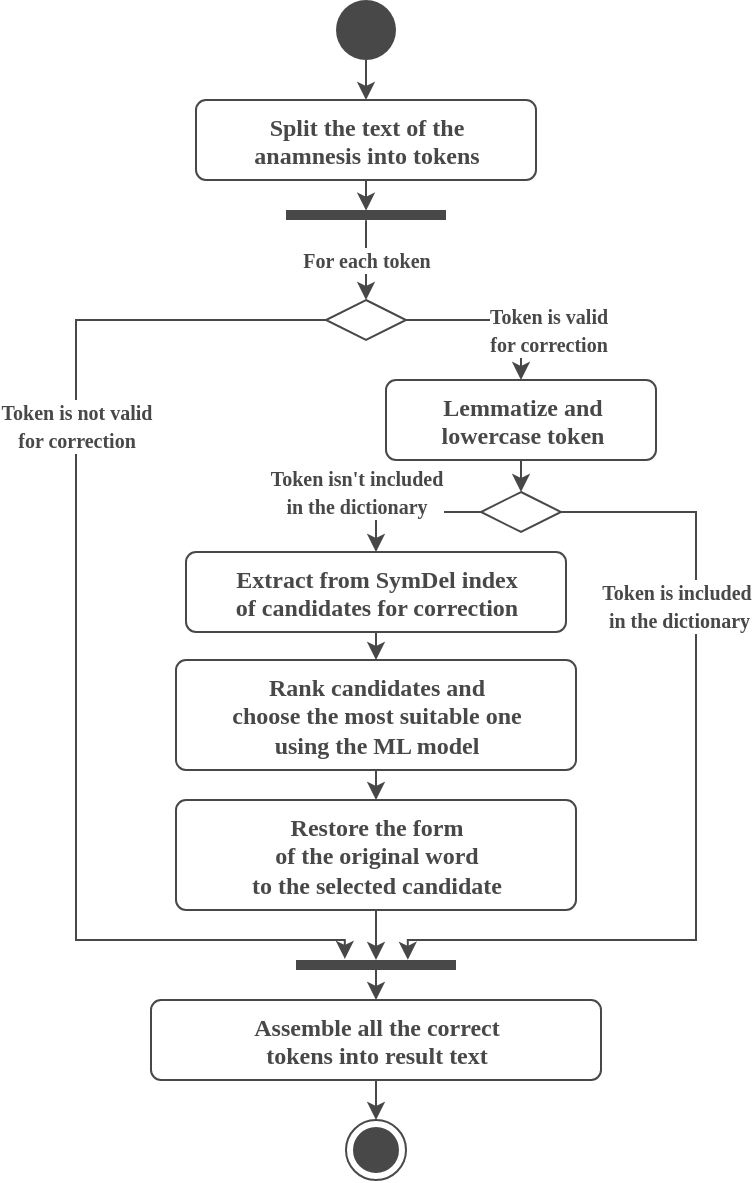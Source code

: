 <mxfile version="21.1.6" type="device">
  <diagram id="61VdjfadAhDr90nPG6A9" name="Page-1">
    <mxGraphModel dx="1501" dy="379" grid="1" gridSize="10" guides="1" tooltips="1" connect="1" arrows="1" fold="1" page="1" pageScale="1" pageWidth="827" pageHeight="1169" math="0" shadow="0">
      <root>
        <mxCell id="0" />
        <mxCell id="1" parent="0" />
        <mxCell id="WbfAhR3PzNlKg7V9zck_-1" style="edgeStyle=orthogonalEdgeStyle;rounded=0;orthogonalLoop=1;jettySize=auto;html=1;exitX=0.5;exitY=1;exitDx=0;exitDy=0;entryX=0.5;entryY=0;entryDx=0;entryDy=0;strokeColor=#484848;" parent="1" source="WbfAhR3PzNlKg7V9zck_-2" target="WbfAhR3PzNlKg7V9zck_-8" edge="1">
          <mxGeometry relative="1" as="geometry">
            <Array as="points">
              <mxPoint x="135" y="100" />
            </Array>
            <mxPoint x="220" y="264" as="targetPoint" />
          </mxGeometry>
        </mxCell>
        <mxCell id="WbfAhR3PzNlKg7V9zck_-2" value="" style="ellipse;fillColor=#484848;strokeColor=none;" parent="1" vertex="1">
          <mxGeometry x="120" y="90" width="30" height="30" as="geometry" />
        </mxCell>
        <mxCell id="WbfAhR3PzNlKg7V9zck_-8" value="&lt;font color=&quot;#484848&quot;&gt;&lt;b&gt;Split the text of the &lt;br&gt;anamnesis into tokens&lt;/b&gt;&lt;/font&gt;" style="html=1;align=center;verticalAlign=top;rounded=1;absoluteArcSize=1;arcSize=10;dashed=0;fillColor=#FFFFFF;strokeColor=#484848;fontFamily=Montserrat Semibold;" parent="1" vertex="1">
          <mxGeometry x="50" y="140" width="170" height="40" as="geometry" />
        </mxCell>
        <mxCell id="WbfAhR3PzNlKg7V9zck_-51" value="&lt;b style=&quot;color: rgb(72 , 72 , 72) ; font-family: &amp;#34;montserrat&amp;#34; ; font-size: x-small ; font-style: normal ; letter-spacing: normal ; text-align: center ; text-indent: 0px ; text-transform: none ; word-spacing: 0px&quot;&gt;For each token&lt;/b&gt;" style="edgeStyle=orthogonalEdgeStyle;rounded=0;orthogonalLoop=1;jettySize=auto;html=1;strokeColor=#484848;exitX=1.031;exitY=0.5;exitDx=0;exitDy=0;exitPerimeter=0;fontFamily=Montserrat Semibold;entryX=0.5;entryY=0;entryDx=0;entryDy=0;" parent="1" source="D_i69omSW4-4UMKgqZ6J-21" target="6UbJSReIe_Cn7X1c4ERg-2" edge="1">
          <mxGeometry x="-0.004" relative="1" as="geometry">
            <mxPoint x="135" y="210" as="sourcePoint" />
            <mxPoint x="150" y="180" as="targetPoint" />
            <Array as="points" />
            <mxPoint as="offset" />
          </mxGeometry>
        </mxCell>
        <mxCell id="D_i69omSW4-4UMKgqZ6J-5" value="" style="rhombus;strokeColor=#484848;fillColor=#FFFFFF;aspect=fixed;direction=north;rotation=90;fontFamily=Montserrat Semibold;" parent="1" vertex="1">
          <mxGeometry x="202.5" y="326" width="20" height="40" as="geometry" />
        </mxCell>
        <mxCell id="D_i69omSW4-4UMKgqZ6J-7" value="&lt;b style=&quot;border-color: var(--border-color); color: rgb(72, 72, 72); font-family: montserrat; font-size: x-small;&quot;&gt;Token isn&#39;t included&lt;br style=&quot;border-color: var(--border-color);&quot;&gt;in the dictionary&lt;/b&gt;&lt;font color=&quot;#484848&quot; face=&quot;montserrat&quot; size=&quot;1&quot;&gt;&lt;b&gt;&lt;br&gt;&lt;/b&gt;&lt;/font&gt;" style="edgeStyle=orthogonalEdgeStyle;rounded=0;orthogonalLoop=1;jettySize=auto;html=1;strokeColor=#484848;exitX=0;exitY=0.5;exitDx=0;exitDy=0;entryX=0.5;entryY=0;entryDx=0;entryDy=0;fontFamily=Montserrat Semibold;" parent="1" source="D_i69omSW4-4UMKgqZ6J-5" target="D_i69omSW4-4UMKgqZ6J-9" edge="1">
          <mxGeometry x="0.448" y="-14" relative="1" as="geometry">
            <mxPoint x="145" y="450" as="sourcePoint" />
            <mxPoint x="210" y="480" as="targetPoint" />
            <Array as="points">
              <mxPoint x="140" y="346" />
            </Array>
            <mxPoint x="4" y="-10" as="offset" />
          </mxGeometry>
        </mxCell>
        <mxCell id="D_i69omSW4-4UMKgqZ6J-8" value="&lt;b style=&quot;border-color: var(--border-color); color: rgb(72, 72, 72); font-family: montserrat; font-size: x-small;&quot;&gt;Token is included&lt;br&gt;&amp;nbsp;in the dictionary&lt;/b&gt;" style="edgeStyle=orthogonalEdgeStyle;rounded=0;orthogonalLoop=1;jettySize=auto;html=1;strokeColor=#484848;exitX=1;exitY=0.5;exitDx=0;exitDy=0;entryX=-0.016;entryY=0.301;entryDx=0;entryDy=0;entryPerimeter=0;fontFamily=Montserrat Semibold;" parent="1" source="D_i69omSW4-4UMKgqZ6J-5" target="D_i69omSW4-4UMKgqZ6J-22" edge="1">
          <mxGeometry x="-0.48" y="-10" relative="1" as="geometry">
            <mxPoint x="165" y="490" as="sourcePoint" />
            <mxPoint x="80" y="510" as="targetPoint" />
            <Array as="points">
              <mxPoint x="300" y="346" />
              <mxPoint x="300" y="560" />
              <mxPoint x="156" y="560" />
            </Array>
            <mxPoint y="1" as="offset" />
          </mxGeometry>
        </mxCell>
        <mxCell id="D_i69omSW4-4UMKgqZ6J-9" value="&lt;font color=&quot;#484848&quot;&gt;&lt;b&gt;Extract from SymDel index &lt;br&gt;of candidates for correction&lt;/b&gt;&lt;/font&gt;" style="html=1;align=center;verticalAlign=top;rounded=1;absoluteArcSize=1;arcSize=10;dashed=0;fillColor=#FFFFFF;strokeColor=#484848;fontFamily=Montserrat Semibold;" parent="1" vertex="1">
          <mxGeometry x="45" y="366" width="190" height="40" as="geometry" />
        </mxCell>
        <mxCell id="D_i69omSW4-4UMKgqZ6J-10" value="&lt;font data-font-src=&quot;https://fonts.googleapis.com/css?family=Montserrat+Medium&quot; color=&quot;#484848&quot;&gt;&lt;b style=&quot;&quot;&gt;Rank candidates and &lt;br&gt;choose the most suitable one &lt;br&gt;using the ML model&lt;/b&gt;&lt;/font&gt;" style="html=1;align=center;verticalAlign=top;rounded=1;absoluteArcSize=1;arcSize=10;dashed=0;fillColor=#FFFFFF;strokeColor=#484848;fontFamily=Montserrat Semibold;" parent="1" vertex="1">
          <mxGeometry x="40" y="420" width="200" height="55" as="geometry" />
        </mxCell>
        <mxCell id="D_i69omSW4-4UMKgqZ6J-12" value="" style="edgeStyle=orthogonalEdgeStyle;rounded=0;orthogonalLoop=1;jettySize=auto;html=1;strokeColor=#484848;exitX=0.5;exitY=1;exitDx=0;exitDy=0;entryX=0.5;entryY=0;entryDx=0;entryDy=0;fontFamily=Montserrat Semibold;" parent="1" source="D_i69omSW4-4UMKgqZ6J-9" target="D_i69omSW4-4UMKgqZ6J-10" edge="1">
          <mxGeometry x="-0.111" relative="1" as="geometry">
            <mxPoint x="165" y="490" as="sourcePoint" />
            <mxPoint x="220" y="533.5" as="targetPoint" />
            <Array as="points" />
            <mxPoint as="offset" />
          </mxGeometry>
        </mxCell>
        <mxCell id="D_i69omSW4-4UMKgqZ6J-13" value="&lt;font color=&quot;#484848&quot;&gt;&lt;b&gt;Assemble all the correct &lt;br&gt;tokens into result text&lt;/b&gt;&lt;/font&gt;" style="html=1;align=center;verticalAlign=top;rounded=1;absoluteArcSize=1;arcSize=10;dashed=0;fillColor=#FFFFFF;strokeColor=#484848;fontFamily=Montserrat Semibold;" parent="1" vertex="1">
          <mxGeometry x="27.5" y="590" width="225" height="40" as="geometry" />
        </mxCell>
        <mxCell id="D_i69omSW4-4UMKgqZ6J-14" value="" style="edgeStyle=orthogonalEdgeStyle;rounded=0;orthogonalLoop=1;jettySize=auto;html=1;strokeColor=#484848;exitX=0.5;exitY=1;exitDx=0;exitDy=0;entryX=0.5;entryY=0;entryDx=0;entryDy=0;fontFamily=Montserrat Semibold;" parent="1" source="D_i69omSW4-4UMKgqZ6J-10" target="MCWaE5imQgjutoMna1Ku-1" edge="1">
          <mxGeometry x="-0.111" relative="1" as="geometry">
            <mxPoint x="220" y="565" as="sourcePoint" />
            <mxPoint x="170" y="670" as="targetPoint" />
            <Array as="points">
              <mxPoint x="140" y="480" />
              <mxPoint x="140" y="480" />
            </Array>
            <mxPoint as="offset" />
          </mxGeometry>
        </mxCell>
        <mxCell id="D_i69omSW4-4UMKgqZ6J-15" value="" style="ellipse;html=1;shape=endState;fillColor=#484848;strokeColor=#484848;fontFamily=Montserrat Semibold;" parent="1" vertex="1">
          <mxGeometry x="125" y="650" width="30" height="30" as="geometry" />
        </mxCell>
        <mxCell id="D_i69omSW4-4UMKgqZ6J-16" value="" style="edgeStyle=orthogonalEdgeStyle;rounded=0;orthogonalLoop=1;jettySize=auto;html=1;strokeColor=#484848;exitX=0.5;exitY=1;exitDx=0;exitDy=0;entryX=0.5;entryY=0;entryDx=0;entryDy=0;fontFamily=Montserrat Semibold;" parent="1" source="D_i69omSW4-4UMKgqZ6J-13" target="D_i69omSW4-4UMKgqZ6J-15" edge="1">
          <mxGeometry x="-0.111" relative="1" as="geometry">
            <mxPoint x="215" y="590" as="sourcePoint" />
            <mxPoint x="215" y="640" as="targetPoint" />
            <Array as="points" />
            <mxPoint as="offset" />
          </mxGeometry>
        </mxCell>
        <mxCell id="D_i69omSW4-4UMKgqZ6J-20" value="" style="edgeStyle=orthogonalEdgeStyle;rounded=0;orthogonalLoop=1;jettySize=auto;html=1;strokeColor=#484848;exitX=0.5;exitY=1;exitDx=0;exitDy=0;entryX=0.063;entryY=0.5;entryDx=0;entryDy=0;entryPerimeter=0;fontFamily=Montserrat Semibold;" parent="1" source="WbfAhR3PzNlKg7V9zck_-8" target="D_i69omSW4-4UMKgqZ6J-21" edge="1">
          <mxGeometry x="-0.111" relative="1" as="geometry">
            <mxPoint x="180" y="240" as="sourcePoint" />
            <mxPoint x="135" y="200" as="targetPoint" />
            <Array as="points" />
            <mxPoint as="offset" />
          </mxGeometry>
        </mxCell>
        <mxCell id="D_i69omSW4-4UMKgqZ6J-21" value="" style="html=1;points=[];perimeter=orthogonalPerimeter;strokeColor=none;fillColor=#484848;direction=south;fontFamily=Montserrat Semibold;" parent="1" vertex="1">
          <mxGeometry x="95" y="195" width="80" height="5" as="geometry" />
        </mxCell>
        <mxCell id="D_i69omSW4-4UMKgqZ6J-22" value="" style="html=1;points=[];perimeter=orthogonalPerimeter;strokeColor=none;fillColor=#484848;direction=south;fontFamily=Montserrat Semibold;" parent="1" vertex="1">
          <mxGeometry x="100" y="570" width="80" height="5" as="geometry" />
        </mxCell>
        <mxCell id="D_i69omSW4-4UMKgqZ6J-23" value="" style="edgeStyle=orthogonalEdgeStyle;rounded=0;orthogonalLoop=1;jettySize=auto;html=1;strokeColor=#484848;entryX=0.5;entryY=0;entryDx=0;entryDy=0;exitX=0.874;exitY=0.5;exitDx=0;exitDy=0;exitPerimeter=0;fontFamily=Montserrat Semibold;" parent="1" source="D_i69omSW4-4UMKgqZ6J-22" target="D_i69omSW4-4UMKgqZ6J-13" edge="1">
          <mxGeometry x="-0.111" relative="1" as="geometry">
            <mxPoint x="135" y="580" as="sourcePoint" />
            <mxPoint x="165" y="587.42" as="targetPoint" />
            <Array as="points" />
            <mxPoint as="offset" />
          </mxGeometry>
        </mxCell>
        <mxCell id="6UbJSReIe_Cn7X1c4ERg-1" value="&lt;font color=&quot;#484848&quot;&gt;&lt;b&gt;Lemmatize and &lt;br&gt;lowercase token&lt;/b&gt;&lt;/font&gt;" style="html=1;align=center;verticalAlign=top;rounded=1;absoluteArcSize=1;arcSize=10;dashed=0;fillColor=#FFFFFF;strokeColor=#484848;fontFamily=Montserrat Semibold;" parent="1" vertex="1">
          <mxGeometry x="145" y="280" width="135" height="40" as="geometry" />
        </mxCell>
        <mxCell id="6UbJSReIe_Cn7X1c4ERg-2" value="" style="rhombus;strokeColor=#484848;fillColor=#FFFFFF;aspect=fixed;direction=north;rotation=90;fontFamily=Montserrat Semibold;" parent="1" vertex="1">
          <mxGeometry x="125" y="230" width="20" height="40" as="geometry" />
        </mxCell>
        <mxCell id="6UbJSReIe_Cn7X1c4ERg-3" value="&lt;font size=&quot;1&quot; face=&quot;montserrat&quot; color=&quot;#484848&quot;&gt;&lt;b&gt;Token is not valid &lt;br&gt;for correction&lt;/b&gt;&lt;/font&gt;" style="edgeStyle=orthogonalEdgeStyle;rounded=0;orthogonalLoop=1;jettySize=auto;html=1;strokeColor=#484848;exitX=0;exitY=0.5;exitDx=0;exitDy=0;fontFamily=Montserrat Semibold;entryX=-0.111;entryY=0.695;entryDx=0;entryDy=0;entryPerimeter=0;" parent="1" source="6UbJSReIe_Cn7X1c4ERg-2" target="D_i69omSW4-4UMKgqZ6J-22" edge="1">
          <mxGeometry x="-0.387" relative="1" as="geometry">
            <mxPoint x="125" y="360" as="sourcePoint" />
            <mxPoint x="120" y="670" as="targetPoint" />
            <Array as="points">
              <mxPoint x="-10" y="250" />
              <mxPoint x="-10" y="560" />
              <mxPoint x="124" y="560" />
            </Array>
            <mxPoint as="offset" />
          </mxGeometry>
        </mxCell>
        <mxCell id="6UbJSReIe_Cn7X1c4ERg-4" value="&lt;font color=&quot;#484848&quot; face=&quot;montserrat&quot; size=&quot;1&quot;&gt;&lt;b&gt;Token is valid &lt;br&gt;for correction&lt;br&gt;&lt;/b&gt;&lt;/font&gt;" style="edgeStyle=orthogonalEdgeStyle;rounded=0;orthogonalLoop=1;jettySize=auto;html=1;strokeColor=#484848;exitX=1;exitY=0.5;exitDx=0;exitDy=0;fontFamily=Montserrat Semibold;entryX=0.5;entryY=0;entryDx=0;entryDy=0;" parent="1" source="6UbJSReIe_Cn7X1c4ERg-2" target="6UbJSReIe_Cn7X1c4ERg-1" edge="1">
          <mxGeometry x="0.415" y="10" relative="1" as="geometry">
            <mxPoint x="165" y="360" as="sourcePoint" />
            <mxPoint x="240" y="310" as="targetPoint" />
            <Array as="points" />
            <mxPoint x="3" as="offset" />
          </mxGeometry>
        </mxCell>
        <mxCell id="6UbJSReIe_Cn7X1c4ERg-5" value="&lt;font color=&quot;#484848&quot; face=&quot;montserrat&quot; size=&quot;1&quot;&gt;&lt;b&gt;&lt;br&gt;&lt;/b&gt;&lt;/font&gt;" style="edgeStyle=orthogonalEdgeStyle;rounded=0;orthogonalLoop=1;jettySize=auto;html=1;strokeColor=#484848;exitX=0.5;exitY=1;exitDx=0;exitDy=0;entryX=0.5;entryY=0;entryDx=0;entryDy=0;fontFamily=Montserrat Semibold;" parent="1" source="6UbJSReIe_Cn7X1c4ERg-1" target="D_i69omSW4-4UMKgqZ6J-5" edge="1">
          <mxGeometry x="0.412" relative="1" as="geometry">
            <mxPoint x="165" y="360" as="sourcePoint" />
            <mxPoint x="215" y="525" as="targetPoint" />
            <Array as="points" />
            <mxPoint as="offset" />
          </mxGeometry>
        </mxCell>
        <mxCell id="MCWaE5imQgjutoMna1Ku-1" value="&lt;font color=&quot;#484848&quot;&gt;&lt;b&gt;Restore the form &lt;br&gt;of the original word &lt;br&gt;to the selected candidate&lt;/b&gt;&lt;/font&gt;" style="html=1;align=center;verticalAlign=top;rounded=1;absoluteArcSize=1;arcSize=10;dashed=0;fillColor=#FFFFFF;strokeColor=#484848;fontFamily=Montserrat Semibold;" vertex="1" parent="1">
          <mxGeometry x="40" y="490" width="200" height="55" as="geometry" />
        </mxCell>
        <mxCell id="MCWaE5imQgjutoMna1Ku-3" value="" style="edgeStyle=orthogonalEdgeStyle;rounded=0;orthogonalLoop=1;jettySize=auto;html=1;strokeColor=#484848;exitX=0.5;exitY=1;exitDx=0;exitDy=0;fontFamily=Montserrat Semibold;" edge="1" parent="1" source="MCWaE5imQgjutoMna1Ku-1">
          <mxGeometry x="-0.111" relative="1" as="geometry">
            <mxPoint x="145" y="640" as="sourcePoint" />
            <mxPoint x="140" y="570" as="targetPoint" />
            <Array as="points" />
            <mxPoint as="offset" />
          </mxGeometry>
        </mxCell>
      </root>
    </mxGraphModel>
  </diagram>
</mxfile>
